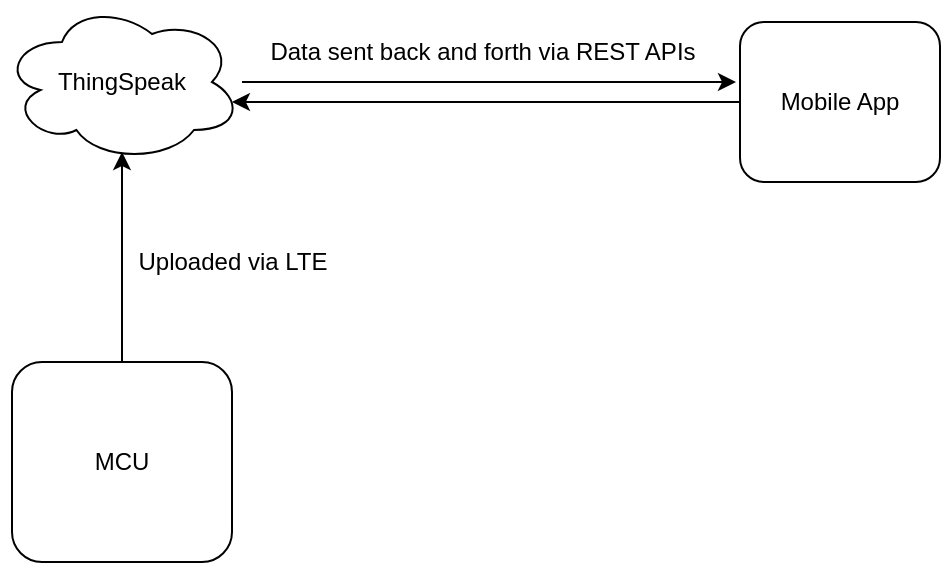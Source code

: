 <mxfile version="20.3.0" type="device"><diagram id="C5RBs43oDa-KdzZeNtuy" name="Page-1"><mxGraphModel dx="1426" dy="870" grid="1" gridSize="10" guides="1" tooltips="1" connect="1" arrows="1" fold="1" page="1" pageScale="1" pageWidth="827" pageHeight="1169" math="0" shadow="0"><root><mxCell id="WIyWlLk6GJQsqaUBKTNV-0"/><mxCell id="WIyWlLk6GJQsqaUBKTNV-1" parent="WIyWlLk6GJQsqaUBKTNV-0"/><mxCell id="e-XLF-RC0yYLDk6M_Pwz-7" style="edgeStyle=orthogonalEdgeStyle;rounded=0;orthogonalLoop=1;jettySize=auto;html=1;entryX=0.5;entryY=0.938;entryDx=0;entryDy=0;entryPerimeter=0;" edge="1" parent="WIyWlLk6GJQsqaUBKTNV-1" source="e-XLF-RC0yYLDk6M_Pwz-0" target="e-XLF-RC0yYLDk6M_Pwz-4"><mxGeometry relative="1" as="geometry"/></mxCell><mxCell id="e-XLF-RC0yYLDk6M_Pwz-0" value="MCU" style="rounded=1;whiteSpace=wrap;html=1;" vertex="1" parent="WIyWlLk6GJQsqaUBKTNV-1"><mxGeometry x="50" y="230" width="110" height="100" as="geometry"/></mxCell><mxCell id="e-XLF-RC0yYLDk6M_Pwz-12" style="edgeStyle=orthogonalEdgeStyle;rounded=0;orthogonalLoop=1;jettySize=auto;html=1;entryX=-0.02;entryY=0.375;entryDx=0;entryDy=0;entryPerimeter=0;" edge="1" parent="WIyWlLk6GJQsqaUBKTNV-1" source="e-XLF-RC0yYLDk6M_Pwz-4" target="e-XLF-RC0yYLDk6M_Pwz-10"><mxGeometry relative="1" as="geometry"/></mxCell><mxCell id="e-XLF-RC0yYLDk6M_Pwz-4" value="ThingSpeak" style="ellipse;shape=cloud;whiteSpace=wrap;html=1;" vertex="1" parent="WIyWlLk6GJQsqaUBKTNV-1"><mxGeometry x="45" y="50" width="120" height="80" as="geometry"/></mxCell><mxCell id="e-XLF-RC0yYLDk6M_Pwz-8" value="Uploaded via LTE" style="text;html=1;align=center;verticalAlign=middle;resizable=0;points=[];autosize=1;strokeColor=none;fillColor=none;" vertex="1" parent="WIyWlLk6GJQsqaUBKTNV-1"><mxGeometry x="100" y="165" width="120" height="30" as="geometry"/></mxCell><mxCell id="e-XLF-RC0yYLDk6M_Pwz-11" style="edgeStyle=orthogonalEdgeStyle;rounded=0;orthogonalLoop=1;jettySize=auto;html=1;entryX=0.958;entryY=0.625;entryDx=0;entryDy=0;entryPerimeter=0;" edge="1" parent="WIyWlLk6GJQsqaUBKTNV-1" source="e-XLF-RC0yYLDk6M_Pwz-10" target="e-XLF-RC0yYLDk6M_Pwz-4"><mxGeometry relative="1" as="geometry"/></mxCell><mxCell id="e-XLF-RC0yYLDk6M_Pwz-10" value="Mobile App" style="rounded=1;whiteSpace=wrap;html=1;" vertex="1" parent="WIyWlLk6GJQsqaUBKTNV-1"><mxGeometry x="414" y="60" width="100" height="80" as="geometry"/></mxCell><mxCell id="e-XLF-RC0yYLDk6M_Pwz-13" value="Data sent back and forth via REST APIs" style="text;html=1;align=center;verticalAlign=middle;resizable=0;points=[];autosize=1;strokeColor=none;fillColor=none;" vertex="1" parent="WIyWlLk6GJQsqaUBKTNV-1"><mxGeometry x="165" y="60" width="240" height="30" as="geometry"/></mxCell></root></mxGraphModel></diagram></mxfile>